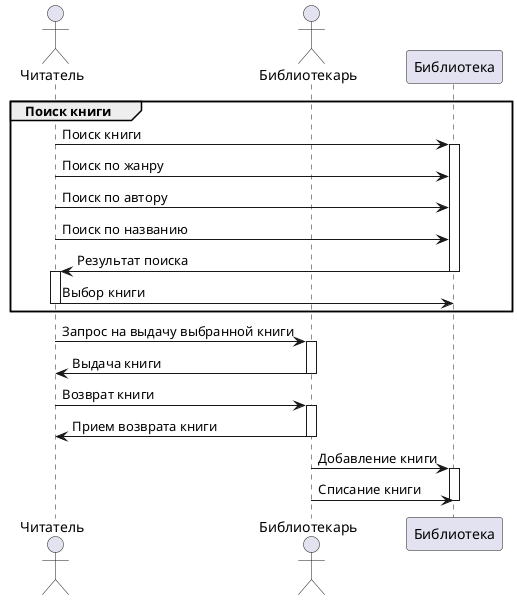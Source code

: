 @startuml
actor Читатель 
actor Библиотекарь
group Поиск книги
Читатель -> Библиотека: Поиск книги
activate Библиотека
Читатель -> Библиотека: Поиск по жанру
Читатель -> Библиотека: Поиск по автору
Читатель -> Библиотека: Поиск по названию
Библиотека -> Читатель: Результат поиска
deactivate Библиотека
activate Читатель 
Читатель -> Библиотека: Выбор книги
deactivate Читатель 
end

Читатель -> Библиотекарь: Запрос на выдачу выбранной книги
activate Библиотекарь
Библиотекарь -> Читатель: Выдача книги
deactivate Библиотекарь

Читатель -> Библиотекарь: Возврат книги
activate Библиотекарь
Библиотекарь -> Читатель: Прием возврата книги
deactivate Библиотекарь

Библиотекарь -> Библиотека: Добавление книги
activate Библиотека
Библиотекарь -> Библиотека: Списание книги
deactivate Библиотека
@enduml
